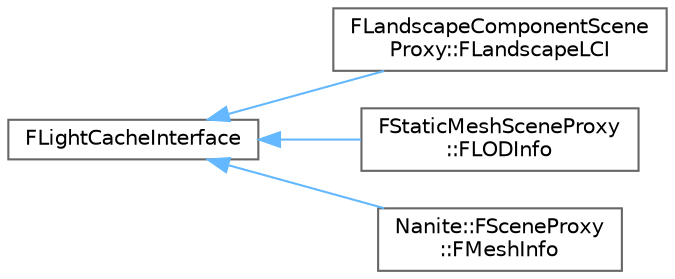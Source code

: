 digraph "Graphical Class Hierarchy"
{
 // INTERACTIVE_SVG=YES
 // LATEX_PDF_SIZE
  bgcolor="transparent";
  edge [fontname=Helvetica,fontsize=10,labelfontname=Helvetica,labelfontsize=10];
  node [fontname=Helvetica,fontsize=10,shape=box,height=0.2,width=0.4];
  rankdir="LR";
  Node0 [id="Node000000",label="FLightCacheInterface",height=0.2,width=0.4,color="grey40", fillcolor="white", style="filled",URL="$d7/d89/classFLightCacheInterface.html",tooltip="An interface to cached lighting for a specific mesh."];
  Node0 -> Node1 [id="edge4092_Node000000_Node000001",dir="back",color="steelblue1",style="solid",tooltip=" "];
  Node1 [id="Node000001",label="FLandscapeComponentScene\lProxy::FLandscapeLCI",height=0.2,width=0.4,color="grey40", fillcolor="white", style="filled",URL="$d4/da0/classFLandscapeComponentSceneProxy_1_1FLandscapeLCI.html",tooltip=" "];
  Node0 -> Node2 [id="edge4093_Node000000_Node000002",dir="back",color="steelblue1",style="solid",tooltip=" "];
  Node2 [id="Node000002",label="FStaticMeshSceneProxy\l::FLODInfo",height=0.2,width=0.4,color="grey40", fillcolor="white", style="filled",URL="$df/d9e/classFStaticMeshSceneProxy_1_1FLODInfo.html",tooltip="Information used by the proxy about a single LOD of the mesh."];
  Node0 -> Node3 [id="edge4094_Node000000_Node000003",dir="back",color="steelblue1",style="solid",tooltip=" "];
  Node3 [id="Node000003",label="Nanite::FSceneProxy\l::FMeshInfo",height=0.2,width=0.4,color="grey40", fillcolor="white", style="filled",URL="$dc/dbd/classNanite_1_1FSceneProxy_1_1FMeshInfo.html",tooltip=" "];
}
